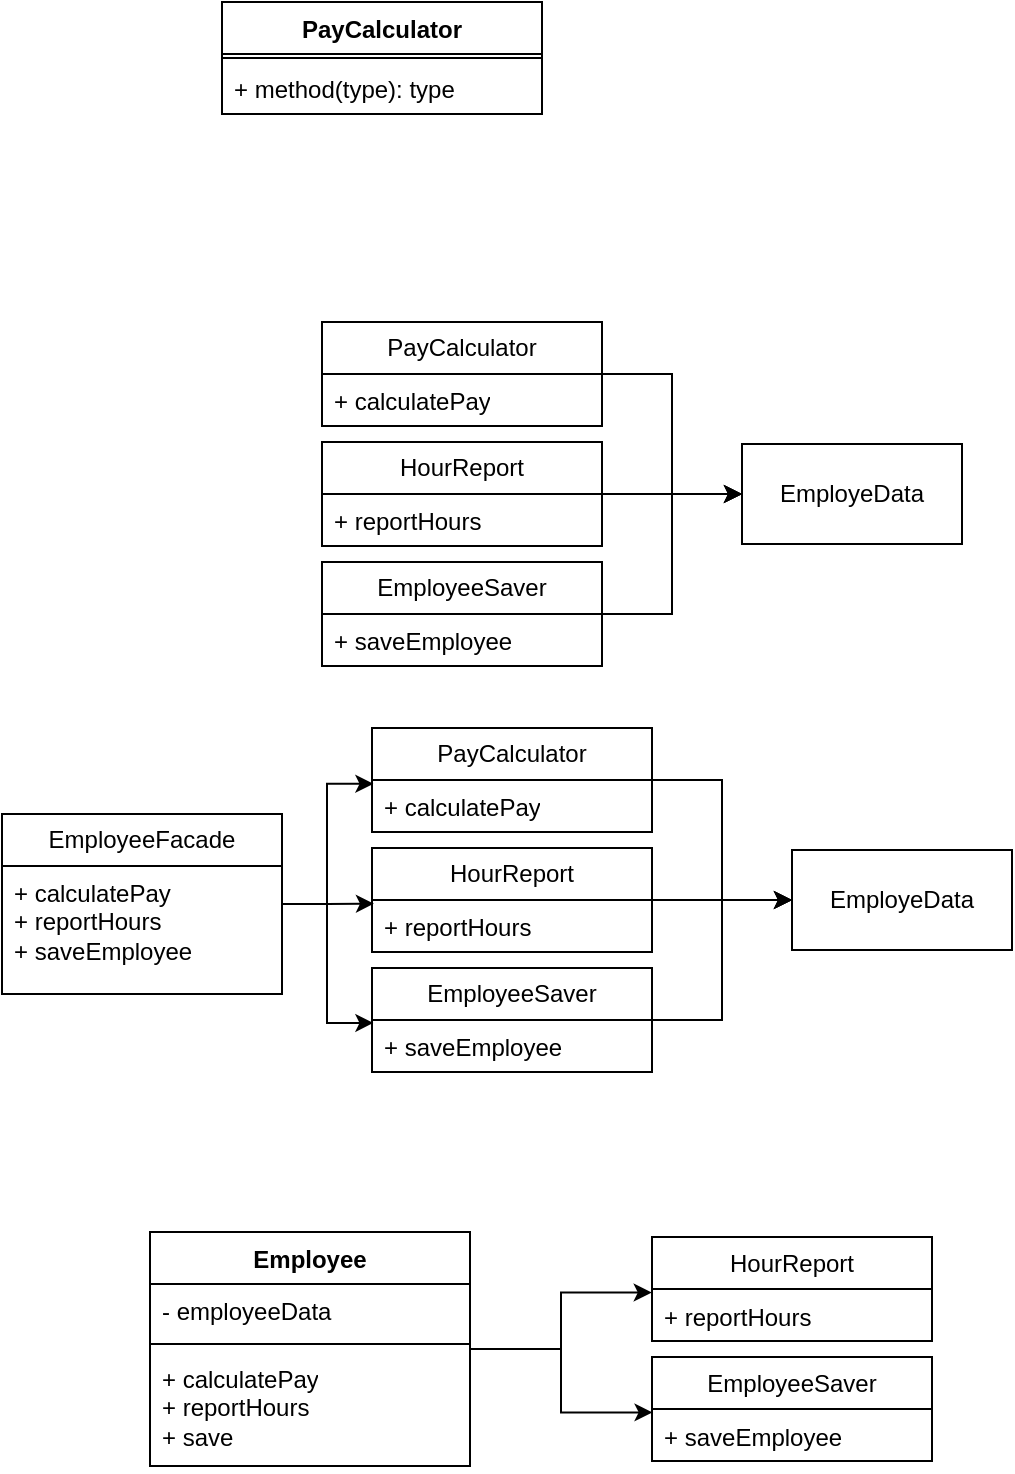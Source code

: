<mxfile version="22.1.3" type="github">
  <diagram name="第 1 页" id="ZTxLwQjS0AlqHlBGh8bH">
    <mxGraphModel dx="844" dy="465" grid="0" gridSize="10" guides="1" tooltips="1" connect="1" arrows="1" fold="1" page="1" pageScale="1" pageWidth="827" pageHeight="1169" math="0" shadow="0">
      <root>
        <mxCell id="0" />
        <mxCell id="1" parent="0" />
        <mxCell id="6KBEkPDMhrmqV80OQAcQ-1" value="PayCalculator" style="swimlane;fontStyle=1;align=center;verticalAlign=top;childLayout=stackLayout;horizontal=1;startSize=26;horizontalStack=0;resizeParent=1;resizeParentMax=0;resizeLast=0;collapsible=1;marginBottom=0;whiteSpace=wrap;html=1;" vertex="1" parent="1">
          <mxGeometry x="120" y="160" width="160" height="56" as="geometry" />
        </mxCell>
        <mxCell id="6KBEkPDMhrmqV80OQAcQ-3" value="" style="line;strokeWidth=1;fillColor=none;align=left;verticalAlign=middle;spacingTop=-1;spacingLeft=3;spacingRight=3;rotatable=0;labelPosition=right;points=[];portConstraint=eastwest;strokeColor=inherit;" vertex="1" parent="6KBEkPDMhrmqV80OQAcQ-1">
          <mxGeometry y="26" width="160" height="4" as="geometry" />
        </mxCell>
        <mxCell id="6KBEkPDMhrmqV80OQAcQ-4" value="+ method(type): type" style="text;strokeColor=none;fillColor=none;align=left;verticalAlign=top;spacingLeft=4;spacingRight=4;overflow=hidden;rotatable=0;points=[[0,0.5],[1,0.5]];portConstraint=eastwest;whiteSpace=wrap;html=1;" vertex="1" parent="6KBEkPDMhrmqV80OQAcQ-1">
          <mxGeometry y="30" width="160" height="26" as="geometry" />
        </mxCell>
        <mxCell id="6KBEkPDMhrmqV80OQAcQ-15" style="edgeStyle=orthogonalEdgeStyle;rounded=0;orthogonalLoop=1;jettySize=auto;html=1;exitX=1;exitY=0.5;exitDx=0;exitDy=0;entryX=0;entryY=0.5;entryDx=0;entryDy=0;" edge="1" parent="1" source="6KBEkPDMhrmqV80OQAcQ-5" target="6KBEkPDMhrmqV80OQAcQ-14">
          <mxGeometry relative="1" as="geometry" />
        </mxCell>
        <mxCell id="6KBEkPDMhrmqV80OQAcQ-5" value="PayCalculator" style="swimlane;fontStyle=0;childLayout=stackLayout;horizontal=1;startSize=26;fillColor=none;horizontalStack=0;resizeParent=1;resizeParentMax=0;resizeLast=0;collapsible=1;marginBottom=0;whiteSpace=wrap;html=1;" vertex="1" parent="1">
          <mxGeometry x="170" y="320" width="140" height="52" as="geometry" />
        </mxCell>
        <mxCell id="6KBEkPDMhrmqV80OQAcQ-6" value="+ calculatePay" style="text;strokeColor=none;fillColor=none;align=left;verticalAlign=top;spacingLeft=4;spacingRight=4;overflow=hidden;rotatable=0;points=[[0,0.5],[1,0.5]];portConstraint=eastwest;whiteSpace=wrap;html=1;" vertex="1" parent="6KBEkPDMhrmqV80OQAcQ-5">
          <mxGeometry y="26" width="140" height="26" as="geometry" />
        </mxCell>
        <mxCell id="6KBEkPDMhrmqV80OQAcQ-16" style="edgeStyle=orthogonalEdgeStyle;rounded=0;orthogonalLoop=1;jettySize=auto;html=1;exitX=1;exitY=0.5;exitDx=0;exitDy=0;entryX=0;entryY=0.5;entryDx=0;entryDy=0;" edge="1" parent="1" source="6KBEkPDMhrmqV80OQAcQ-10" target="6KBEkPDMhrmqV80OQAcQ-14">
          <mxGeometry relative="1" as="geometry" />
        </mxCell>
        <mxCell id="6KBEkPDMhrmqV80OQAcQ-10" value="HourReport" style="swimlane;fontStyle=0;childLayout=stackLayout;horizontal=1;startSize=26;fillColor=none;horizontalStack=0;resizeParent=1;resizeParentMax=0;resizeLast=0;collapsible=1;marginBottom=0;whiteSpace=wrap;html=1;" vertex="1" parent="1">
          <mxGeometry x="170" y="380" width="140" height="52" as="geometry" />
        </mxCell>
        <mxCell id="6KBEkPDMhrmqV80OQAcQ-11" value="+ reportHours" style="text;strokeColor=none;fillColor=none;align=left;verticalAlign=top;spacingLeft=4;spacingRight=4;overflow=hidden;rotatable=0;points=[[0,0.5],[1,0.5]];portConstraint=eastwest;whiteSpace=wrap;html=1;" vertex="1" parent="6KBEkPDMhrmqV80OQAcQ-10">
          <mxGeometry y="26" width="140" height="26" as="geometry" />
        </mxCell>
        <mxCell id="6KBEkPDMhrmqV80OQAcQ-17" style="edgeStyle=orthogonalEdgeStyle;rounded=0;orthogonalLoop=1;jettySize=auto;html=1;exitX=1;exitY=0.5;exitDx=0;exitDy=0;entryX=0;entryY=0.5;entryDx=0;entryDy=0;" edge="1" parent="1" source="6KBEkPDMhrmqV80OQAcQ-12" target="6KBEkPDMhrmqV80OQAcQ-14">
          <mxGeometry relative="1" as="geometry" />
        </mxCell>
        <mxCell id="6KBEkPDMhrmqV80OQAcQ-12" value="EmployeeSaver" style="swimlane;fontStyle=0;childLayout=stackLayout;horizontal=1;startSize=26;fillColor=none;horizontalStack=0;resizeParent=1;resizeParentMax=0;resizeLast=0;collapsible=1;marginBottom=0;whiteSpace=wrap;html=1;" vertex="1" parent="1">
          <mxGeometry x="170" y="440" width="140" height="52" as="geometry" />
        </mxCell>
        <mxCell id="6KBEkPDMhrmqV80OQAcQ-13" value="+ saveEmployee" style="text;strokeColor=none;fillColor=none;align=left;verticalAlign=top;spacingLeft=4;spacingRight=4;overflow=hidden;rotatable=0;points=[[0,0.5],[1,0.5]];portConstraint=eastwest;whiteSpace=wrap;html=1;" vertex="1" parent="6KBEkPDMhrmqV80OQAcQ-12">
          <mxGeometry y="26" width="140" height="26" as="geometry" />
        </mxCell>
        <mxCell id="6KBEkPDMhrmqV80OQAcQ-14" value="EmployeData" style="html=1;whiteSpace=wrap;" vertex="1" parent="1">
          <mxGeometry x="380" y="381" width="110" height="50" as="geometry" />
        </mxCell>
        <mxCell id="6KBEkPDMhrmqV80OQAcQ-18" style="edgeStyle=orthogonalEdgeStyle;rounded=0;orthogonalLoop=1;jettySize=auto;html=1;exitX=1;exitY=0.5;exitDx=0;exitDy=0;entryX=0;entryY=0.5;entryDx=0;entryDy=0;" edge="1" source="6KBEkPDMhrmqV80OQAcQ-19" target="6KBEkPDMhrmqV80OQAcQ-27" parent="1">
          <mxGeometry relative="1" as="geometry" />
        </mxCell>
        <mxCell id="6KBEkPDMhrmqV80OQAcQ-19" value="PayCalculator" style="swimlane;fontStyle=0;childLayout=stackLayout;horizontal=1;startSize=26;fillColor=none;horizontalStack=0;resizeParent=1;resizeParentMax=0;resizeLast=0;collapsible=1;marginBottom=0;whiteSpace=wrap;html=1;" vertex="1" parent="1">
          <mxGeometry x="195" y="523" width="140" height="52" as="geometry" />
        </mxCell>
        <mxCell id="6KBEkPDMhrmqV80OQAcQ-20" value="+ calculatePay" style="text;strokeColor=none;fillColor=none;align=left;verticalAlign=top;spacingLeft=4;spacingRight=4;overflow=hidden;rotatable=0;points=[[0,0.5],[1,0.5]];portConstraint=eastwest;whiteSpace=wrap;html=1;" vertex="1" parent="6KBEkPDMhrmqV80OQAcQ-19">
          <mxGeometry y="26" width="140" height="26" as="geometry" />
        </mxCell>
        <mxCell id="6KBEkPDMhrmqV80OQAcQ-21" style="edgeStyle=orthogonalEdgeStyle;rounded=0;orthogonalLoop=1;jettySize=auto;html=1;exitX=1;exitY=0.5;exitDx=0;exitDy=0;entryX=0;entryY=0.5;entryDx=0;entryDy=0;" edge="1" source="6KBEkPDMhrmqV80OQAcQ-22" target="6KBEkPDMhrmqV80OQAcQ-27" parent="1">
          <mxGeometry relative="1" as="geometry" />
        </mxCell>
        <mxCell id="6KBEkPDMhrmqV80OQAcQ-22" value="HourReport" style="swimlane;fontStyle=0;childLayout=stackLayout;horizontal=1;startSize=26;fillColor=none;horizontalStack=0;resizeParent=1;resizeParentMax=0;resizeLast=0;collapsible=1;marginBottom=0;whiteSpace=wrap;html=1;" vertex="1" parent="1">
          <mxGeometry x="195" y="583" width="140" height="52" as="geometry" />
        </mxCell>
        <mxCell id="6KBEkPDMhrmqV80OQAcQ-23" value="+ reportHours" style="text;strokeColor=none;fillColor=none;align=left;verticalAlign=top;spacingLeft=4;spacingRight=4;overflow=hidden;rotatable=0;points=[[0,0.5],[1,0.5]];portConstraint=eastwest;whiteSpace=wrap;html=1;" vertex="1" parent="6KBEkPDMhrmqV80OQAcQ-22">
          <mxGeometry y="26" width="140" height="26" as="geometry" />
        </mxCell>
        <mxCell id="6KBEkPDMhrmqV80OQAcQ-24" style="edgeStyle=orthogonalEdgeStyle;rounded=0;orthogonalLoop=1;jettySize=auto;html=1;exitX=1;exitY=0.5;exitDx=0;exitDy=0;entryX=0;entryY=0.5;entryDx=0;entryDy=0;" edge="1" source="6KBEkPDMhrmqV80OQAcQ-25" target="6KBEkPDMhrmqV80OQAcQ-27" parent="1">
          <mxGeometry relative="1" as="geometry" />
        </mxCell>
        <mxCell id="6KBEkPDMhrmqV80OQAcQ-25" value="EmployeeSaver" style="swimlane;fontStyle=0;childLayout=stackLayout;horizontal=1;startSize=26;fillColor=none;horizontalStack=0;resizeParent=1;resizeParentMax=0;resizeLast=0;collapsible=1;marginBottom=0;whiteSpace=wrap;html=1;" vertex="1" parent="1">
          <mxGeometry x="195" y="643" width="140" height="52" as="geometry" />
        </mxCell>
        <mxCell id="6KBEkPDMhrmqV80OQAcQ-26" value="+ saveEmployee" style="text;strokeColor=none;fillColor=none;align=left;verticalAlign=top;spacingLeft=4;spacingRight=4;overflow=hidden;rotatable=0;points=[[0,0.5],[1,0.5]];portConstraint=eastwest;whiteSpace=wrap;html=1;" vertex="1" parent="6KBEkPDMhrmqV80OQAcQ-25">
          <mxGeometry y="26" width="140" height="26" as="geometry" />
        </mxCell>
        <mxCell id="6KBEkPDMhrmqV80OQAcQ-27" value="EmployeData" style="html=1;whiteSpace=wrap;" vertex="1" parent="1">
          <mxGeometry x="405" y="584" width="110" height="50" as="geometry" />
        </mxCell>
        <mxCell id="6KBEkPDMhrmqV80OQAcQ-29" value="EmployeeFacade" style="swimlane;fontStyle=0;childLayout=stackLayout;horizontal=1;startSize=26;fillColor=none;horizontalStack=0;resizeParent=1;resizeParentMax=0;resizeLast=0;collapsible=1;marginBottom=0;whiteSpace=wrap;html=1;" vertex="1" parent="1">
          <mxGeometry x="10" y="566" width="140" height="90" as="geometry">
            <mxRectangle x="-29" y="582" width="50" height="44" as="alternateBounds" />
          </mxGeometry>
        </mxCell>
        <mxCell id="6KBEkPDMhrmqV80OQAcQ-30" value="+ calculatePay&lt;br&gt;+ reportHours&lt;br&gt;+ saveEmployee" style="text;strokeColor=none;fillColor=none;align=left;verticalAlign=top;spacingLeft=4;spacingRight=4;overflow=hidden;rotatable=0;points=[[0,0.5],[1,0.5]];portConstraint=eastwest;whiteSpace=wrap;html=1;" vertex="1" parent="6KBEkPDMhrmqV80OQAcQ-29">
          <mxGeometry y="26" width="140" height="64" as="geometry" />
        </mxCell>
        <mxCell id="6KBEkPDMhrmqV80OQAcQ-35" style="edgeStyle=orthogonalEdgeStyle;rounded=0;orthogonalLoop=1;jettySize=auto;html=1;exitX=1;exitY=0.5;exitDx=0;exitDy=0;entryX=0.007;entryY=0.071;entryDx=0;entryDy=0;entryPerimeter=0;" edge="1" parent="1" source="6KBEkPDMhrmqV80OQAcQ-29" target="6KBEkPDMhrmqV80OQAcQ-23">
          <mxGeometry relative="1" as="geometry" />
        </mxCell>
        <mxCell id="6KBEkPDMhrmqV80OQAcQ-36" style="edgeStyle=orthogonalEdgeStyle;rounded=0;orthogonalLoop=1;jettySize=auto;html=1;exitX=1;exitY=0.5;exitDx=0;exitDy=0;entryX=0.005;entryY=0.074;entryDx=0;entryDy=0;entryPerimeter=0;" edge="1" parent="1" source="6KBEkPDMhrmqV80OQAcQ-29" target="6KBEkPDMhrmqV80OQAcQ-20">
          <mxGeometry relative="1" as="geometry" />
        </mxCell>
        <mxCell id="6KBEkPDMhrmqV80OQAcQ-37" style="edgeStyle=orthogonalEdgeStyle;rounded=0;orthogonalLoop=1;jettySize=auto;html=1;exitX=1;exitY=0.5;exitDx=0;exitDy=0;entryX=0.005;entryY=0.057;entryDx=0;entryDy=0;entryPerimeter=0;" edge="1" parent="1" source="6KBEkPDMhrmqV80OQAcQ-29" target="6KBEkPDMhrmqV80OQAcQ-26">
          <mxGeometry relative="1" as="geometry" />
        </mxCell>
        <mxCell id="6KBEkPDMhrmqV80OQAcQ-42" value="Employee" style="swimlane;fontStyle=1;align=center;verticalAlign=top;childLayout=stackLayout;horizontal=1;startSize=26;horizontalStack=0;resizeParent=1;resizeParentMax=0;resizeLast=0;collapsible=1;marginBottom=0;whiteSpace=wrap;html=1;" vertex="1" parent="1">
          <mxGeometry x="84" y="775" width="160" height="117" as="geometry" />
        </mxCell>
        <mxCell id="6KBEkPDMhrmqV80OQAcQ-43" value="- employeeData" style="text;strokeColor=none;fillColor=none;align=left;verticalAlign=top;spacingLeft=4;spacingRight=4;overflow=hidden;rotatable=0;points=[[0,0.5],[1,0.5]];portConstraint=eastwest;whiteSpace=wrap;html=1;" vertex="1" parent="6KBEkPDMhrmqV80OQAcQ-42">
          <mxGeometry y="26" width="160" height="26" as="geometry" />
        </mxCell>
        <mxCell id="6KBEkPDMhrmqV80OQAcQ-44" value="" style="line;strokeWidth=1;fillColor=none;align=left;verticalAlign=middle;spacingTop=-1;spacingLeft=3;spacingRight=3;rotatable=0;labelPosition=right;points=[];portConstraint=eastwest;strokeColor=inherit;" vertex="1" parent="6KBEkPDMhrmqV80OQAcQ-42">
          <mxGeometry y="52" width="160" height="8" as="geometry" />
        </mxCell>
        <mxCell id="6KBEkPDMhrmqV80OQAcQ-45" value="+ calculatePay&lt;br style=&quot;border-color: var(--border-color);&quot;&gt;+ reportHours&lt;br style=&quot;border-color: var(--border-color);&quot;&gt;+ save" style="text;strokeColor=none;fillColor=none;align=left;verticalAlign=top;spacingLeft=4;spacingRight=4;overflow=hidden;rotatable=0;points=[[0,0.5],[1,0.5]];portConstraint=eastwest;whiteSpace=wrap;html=1;" vertex="1" parent="6KBEkPDMhrmqV80OQAcQ-42">
          <mxGeometry y="60" width="160" height="57" as="geometry" />
        </mxCell>
        <mxCell id="6KBEkPDMhrmqV80OQAcQ-46" value="HourReport" style="swimlane;fontStyle=0;childLayout=stackLayout;horizontal=1;startSize=26;fillColor=none;horizontalStack=0;resizeParent=1;resizeParentMax=0;resizeLast=0;collapsible=1;marginBottom=0;whiteSpace=wrap;html=1;" vertex="1" parent="1">
          <mxGeometry x="335" y="777.5" width="140" height="52" as="geometry" />
        </mxCell>
        <mxCell id="6KBEkPDMhrmqV80OQAcQ-47" value="+ reportHours" style="text;strokeColor=none;fillColor=none;align=left;verticalAlign=top;spacingLeft=4;spacingRight=4;overflow=hidden;rotatable=0;points=[[0,0.5],[1,0.5]];portConstraint=eastwest;whiteSpace=wrap;html=1;" vertex="1" parent="6KBEkPDMhrmqV80OQAcQ-46">
          <mxGeometry y="26" width="140" height="26" as="geometry" />
        </mxCell>
        <mxCell id="6KBEkPDMhrmqV80OQAcQ-48" value="EmployeeSaver" style="swimlane;fontStyle=0;childLayout=stackLayout;horizontal=1;startSize=26;fillColor=none;horizontalStack=0;resizeParent=1;resizeParentMax=0;resizeLast=0;collapsible=1;marginBottom=0;whiteSpace=wrap;html=1;" vertex="1" parent="1">
          <mxGeometry x="335" y="837.5" width="140" height="52" as="geometry" />
        </mxCell>
        <mxCell id="6KBEkPDMhrmqV80OQAcQ-49" value="+ saveEmployee" style="text;strokeColor=none;fillColor=none;align=left;verticalAlign=top;spacingLeft=4;spacingRight=4;overflow=hidden;rotatable=0;points=[[0,0.5],[1,0.5]];portConstraint=eastwest;whiteSpace=wrap;html=1;" vertex="1" parent="6KBEkPDMhrmqV80OQAcQ-48">
          <mxGeometry y="26" width="140" height="26" as="geometry" />
        </mxCell>
        <mxCell id="6KBEkPDMhrmqV80OQAcQ-50" style="edgeStyle=orthogonalEdgeStyle;rounded=0;orthogonalLoop=1;jettySize=auto;html=1;exitX=1;exitY=0.5;exitDx=0;exitDy=0;entryX=-0.001;entryY=0.068;entryDx=0;entryDy=0;entryPerimeter=0;" edge="1" parent="1" source="6KBEkPDMhrmqV80OQAcQ-42" target="6KBEkPDMhrmqV80OQAcQ-47">
          <mxGeometry relative="1" as="geometry" />
        </mxCell>
        <mxCell id="6KBEkPDMhrmqV80OQAcQ-52" style="edgeStyle=orthogonalEdgeStyle;rounded=0;orthogonalLoop=1;jettySize=auto;html=1;exitX=1;exitY=0.5;exitDx=0;exitDy=0;entryX=0.002;entryY=0.065;entryDx=0;entryDy=0;entryPerimeter=0;" edge="1" parent="1" source="6KBEkPDMhrmqV80OQAcQ-42" target="6KBEkPDMhrmqV80OQAcQ-49">
          <mxGeometry relative="1" as="geometry" />
        </mxCell>
      </root>
    </mxGraphModel>
  </diagram>
</mxfile>
